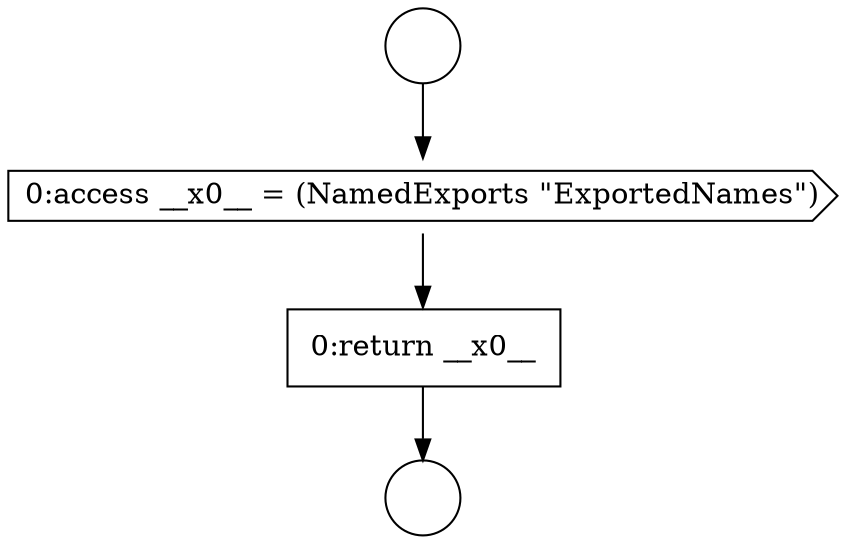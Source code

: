 digraph {
  node11423 [shape=circle label=" " color="black" fillcolor="white" style=filled]
  node11425 [shape=cds, label=<<font color="black">0:access __x0__ = (NamedExports &quot;ExportedNames&quot;)</font>> color="black" fillcolor="white" style=filled]
  node11426 [shape=none, margin=0, label=<<font color="black">
    <table border="0" cellborder="1" cellspacing="0" cellpadding="10">
      <tr><td align="left">0:return __x0__</td></tr>
    </table>
  </font>> color="black" fillcolor="white" style=filled]
  node11424 [shape=circle label=" " color="black" fillcolor="white" style=filled]
  node11423 -> node11425 [ color="black"]
  node11425 -> node11426 [ color="black"]
  node11426 -> node11424 [ color="black"]
}
